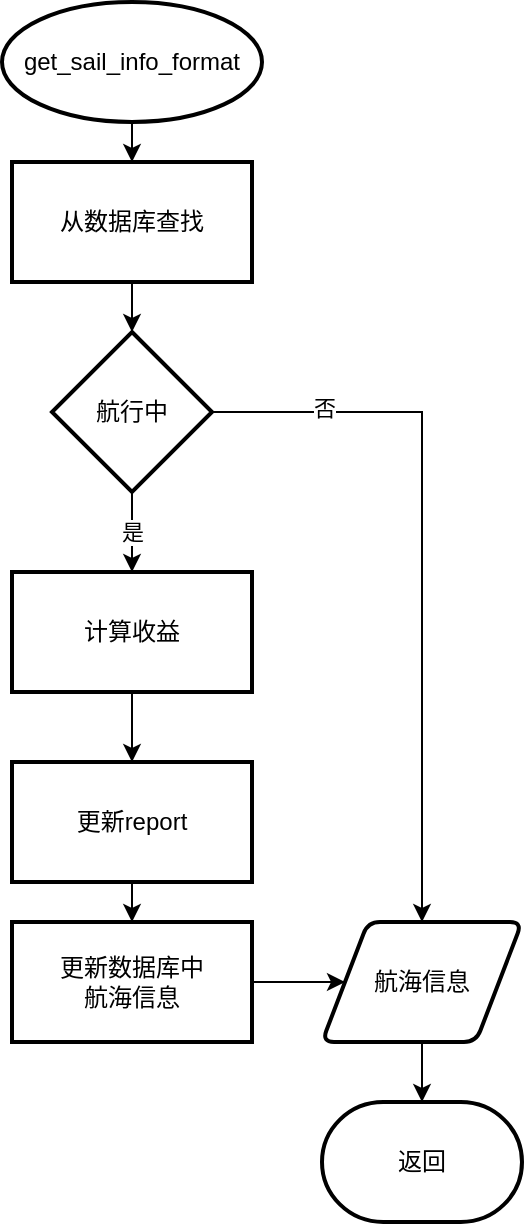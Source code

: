<mxfile version="21.5.0" type="github" pages="7">
  <diagram name="获取航行信息" id="BuDtsLv1tk2fQ_eDWFJz">
    <mxGraphModel dx="1050" dy="549" grid="1" gridSize="10" guides="1" tooltips="1" connect="1" arrows="1" fold="1" page="1" pageScale="1" pageWidth="827" pageHeight="1169" math="0" shadow="0">
      <root>
        <mxCell id="0" />
        <mxCell id="1" parent="0" />
        <mxCell id="IcfusfoZtT6-0QbuLjmA-12" value="" style="edgeStyle=orthogonalEdgeStyle;rounded=0;orthogonalLoop=1;jettySize=auto;html=1;" edge="1" parent="1" source="IcfusfoZtT6-0QbuLjmA-1" target="IcfusfoZtT6-0QbuLjmA-11">
          <mxGeometry relative="1" as="geometry" />
        </mxCell>
        <mxCell id="IcfusfoZtT6-0QbuLjmA-1" value="get_sail_info_format" style="strokeWidth=2;html=1;shape=mxgraph.flowchart.start_1;whiteSpace=wrap;" vertex="1" parent="1">
          <mxGeometry x="340" y="150" width="130" height="60" as="geometry" />
        </mxCell>
        <mxCell id="IcfusfoZtT6-0QbuLjmA-7" value="是" style="edgeStyle=orthogonalEdgeStyle;rounded=0;orthogonalLoop=1;jettySize=auto;html=1;" edge="1" parent="1" source="IcfusfoZtT6-0QbuLjmA-4" target="IcfusfoZtT6-0QbuLjmA-6">
          <mxGeometry relative="1" as="geometry" />
        </mxCell>
        <mxCell id="IcfusfoZtT6-0QbuLjmA-15" value="" style="edgeStyle=orthogonalEdgeStyle;rounded=0;orthogonalLoop=1;jettySize=auto;html=1;" edge="1" parent="1" source="IcfusfoZtT6-0QbuLjmA-4" target="VdDBLM9TvoGT_zF-i7r4-7">
          <mxGeometry relative="1" as="geometry">
            <mxPoint x="560" y="620" as="targetPoint" />
          </mxGeometry>
        </mxCell>
        <mxCell id="IcfusfoZtT6-0QbuLjmA-16" value="否" style="edgeLabel;html=1;align=center;verticalAlign=middle;resizable=0;points=[];" vertex="1" connectable="0" parent="IcfusfoZtT6-0QbuLjmA-15">
          <mxGeometry x="-0.689" y="2" relative="1" as="geometry">
            <mxPoint as="offset" />
          </mxGeometry>
        </mxCell>
        <mxCell id="IcfusfoZtT6-0QbuLjmA-4" value="航行中" style="rhombus;whiteSpace=wrap;html=1;strokeWidth=2;" vertex="1" parent="1">
          <mxGeometry x="365" y="315" width="80" height="80" as="geometry" />
        </mxCell>
        <mxCell id="VdDBLM9TvoGT_zF-i7r4-3" value="" style="edgeStyle=orthogonalEdgeStyle;rounded=0;orthogonalLoop=1;jettySize=auto;html=1;" edge="1" parent="1" source="IcfusfoZtT6-0QbuLjmA-6" target="VdDBLM9TvoGT_zF-i7r4-2">
          <mxGeometry relative="1" as="geometry" />
        </mxCell>
        <mxCell id="IcfusfoZtT6-0QbuLjmA-6" value="计算收益" style="whiteSpace=wrap;html=1;strokeWidth=2;" vertex="1" parent="1">
          <mxGeometry x="345" y="435" width="120" height="60" as="geometry" />
        </mxCell>
        <mxCell id="VdDBLM9TvoGT_zF-i7r4-9" value="" style="edgeStyle=orthogonalEdgeStyle;rounded=0;orthogonalLoop=1;jettySize=auto;html=1;" edge="1" parent="1" source="IcfusfoZtT6-0QbuLjmA-8" target="VdDBLM9TvoGT_zF-i7r4-7">
          <mxGeometry relative="1" as="geometry" />
        </mxCell>
        <mxCell id="IcfusfoZtT6-0QbuLjmA-8" value="更新数据库中&lt;br&gt;航海信息" style="whiteSpace=wrap;html=1;strokeWidth=2;" vertex="1" parent="1">
          <mxGeometry x="345" y="610" width="120" height="60" as="geometry" />
        </mxCell>
        <mxCell id="IcfusfoZtT6-0QbuLjmA-13" value="" style="edgeStyle=orthogonalEdgeStyle;rounded=0;orthogonalLoop=1;jettySize=auto;html=1;" edge="1" parent="1" source="IcfusfoZtT6-0QbuLjmA-11" target="IcfusfoZtT6-0QbuLjmA-4">
          <mxGeometry relative="1" as="geometry" />
        </mxCell>
        <mxCell id="IcfusfoZtT6-0QbuLjmA-11" value="从数据库查找" style="whiteSpace=wrap;html=1;strokeWidth=2;" vertex="1" parent="1">
          <mxGeometry x="345" y="230" width="120" height="60" as="geometry" />
        </mxCell>
        <mxCell id="IcfusfoZtT6-0QbuLjmA-18" value="返回" style="strokeWidth=2;html=1;shape=mxgraph.flowchart.terminator;whiteSpace=wrap;" vertex="1" parent="1">
          <mxGeometry x="500" y="700" width="100" height="60" as="geometry" />
        </mxCell>
        <mxCell id="VdDBLM9TvoGT_zF-i7r4-4" value="" style="edgeStyle=orthogonalEdgeStyle;rounded=0;orthogonalLoop=1;jettySize=auto;html=1;" edge="1" parent="1" source="VdDBLM9TvoGT_zF-i7r4-2" target="IcfusfoZtT6-0QbuLjmA-8">
          <mxGeometry relative="1" as="geometry" />
        </mxCell>
        <mxCell id="VdDBLM9TvoGT_zF-i7r4-2" value="更新report" style="whiteSpace=wrap;html=1;strokeWidth=2;" vertex="1" parent="1">
          <mxGeometry x="345" y="530" width="120" height="60" as="geometry" />
        </mxCell>
        <mxCell id="VdDBLM9TvoGT_zF-i7r4-8" value="" style="edgeStyle=orthogonalEdgeStyle;rounded=0;orthogonalLoop=1;jettySize=auto;html=1;" edge="1" parent="1" source="VdDBLM9TvoGT_zF-i7r4-7" target="IcfusfoZtT6-0QbuLjmA-18">
          <mxGeometry relative="1" as="geometry" />
        </mxCell>
        <mxCell id="VdDBLM9TvoGT_zF-i7r4-7" value="航海信息" style="shape=parallelogram;html=1;strokeWidth=2;perimeter=parallelogramPerimeter;whiteSpace=wrap;rounded=1;arcSize=12;size=0.23;" vertex="1" parent="1">
          <mxGeometry x="500" y="610" width="100" height="60" as="geometry" />
        </mxCell>
      </root>
    </mxGraphModel>
  </diagram>
  <diagram id="74frVBnMTGe42fBW71Bo" name="扩编">
    <mxGraphModel dx="1050" dy="549" grid="1" gridSize="10" guides="1" tooltips="1" connect="1" arrows="1" fold="1" page="1" pageScale="1" pageWidth="827" pageHeight="1169" math="0" shadow="0">
      <root>
        <mxCell id="0" />
        <mxCell id="1" parent="0" />
        <mxCell id="5LY2K9IQ6lJIgAVDFN41-3" value="" style="edgeStyle=orthogonalEdgeStyle;rounded=0;orthogonalLoop=1;jettySize=auto;html=1;" edge="1" parent="1" source="5LY2K9IQ6lJIgAVDFN41-1" target="5LY2K9IQ6lJIgAVDFN41-2">
          <mxGeometry relative="1" as="geometry" />
        </mxCell>
        <mxCell id="5LY2K9IQ6lJIgAVDFN41-1" value="expand_seat" style="strokeWidth=2;html=1;shape=mxgraph.flowchart.start_1;whiteSpace=wrap;" vertex="1" parent="1">
          <mxGeometry x="340" y="120" width="100" height="60" as="geometry" />
        </mxCell>
        <mxCell id="5LY2K9IQ6lJIgAVDFN41-5" value="是" style="edgeStyle=orthogonalEdgeStyle;rounded=0;orthogonalLoop=1;jettySize=auto;html=1;" edge="1" parent="1" source="5LY2K9IQ6lJIgAVDFN41-2" target="5LY2K9IQ6lJIgAVDFN41-4">
          <mxGeometry relative="1" as="geometry" />
        </mxCell>
        <mxCell id="5LY2K9IQ6lJIgAVDFN41-9" value="" style="edgeStyle=orthogonalEdgeStyle;rounded=0;orthogonalLoop=1;jettySize=auto;html=1;" edge="1" parent="1" source="5LY2K9IQ6lJIgAVDFN41-2" target="5LY2K9IQ6lJIgAVDFN41-8">
          <mxGeometry relative="1" as="geometry" />
        </mxCell>
        <mxCell id="5LY2K9IQ6lJIgAVDFN41-11" value="否" style="edgeLabel;html=1;align=center;verticalAlign=middle;resizable=0;points=[];" vertex="1" connectable="0" parent="5LY2K9IQ6lJIgAVDFN41-9">
          <mxGeometry x="-0.727" y="3" relative="1" as="geometry">
            <mxPoint as="offset" />
          </mxGeometry>
        </mxCell>
        <mxCell id="5LY2K9IQ6lJIgAVDFN41-2" value="是否满足解锁条件" style="rhombus;whiteSpace=wrap;html=1;strokeWidth=2;" vertex="1" parent="1">
          <mxGeometry x="350" y="210" width="80" height="80" as="geometry" />
        </mxCell>
        <mxCell id="5LY2K9IQ6lJIgAVDFN41-7" value="是" style="edgeStyle=orthogonalEdgeStyle;rounded=0;orthogonalLoop=1;jettySize=auto;html=1;" edge="1" parent="1" source="5LY2K9IQ6lJIgAVDFN41-4" target="5LY2K9IQ6lJIgAVDFN41-6">
          <mxGeometry relative="1" as="geometry" />
        </mxCell>
        <mxCell id="5LY2K9IQ6lJIgAVDFN41-10" style="edgeStyle=orthogonalEdgeStyle;rounded=0;orthogonalLoop=1;jettySize=auto;html=1;" edge="1" parent="1" source="5LY2K9IQ6lJIgAVDFN41-4" target="5LY2K9IQ6lJIgAVDFN41-8">
          <mxGeometry relative="1" as="geometry" />
        </mxCell>
        <mxCell id="5LY2K9IQ6lJIgAVDFN41-13" value="否" style="edgeLabel;html=1;align=center;verticalAlign=middle;resizable=0;points=[];" vertex="1" connectable="0" parent="5LY2K9IQ6lJIgAVDFN41-10">
          <mxGeometry x="-0.593" y="-2" relative="1" as="geometry">
            <mxPoint as="offset" />
          </mxGeometry>
        </mxCell>
        <mxCell id="5LY2K9IQ6lJIgAVDFN41-4" value="解锁消耗是否够" style="rhombus;whiteSpace=wrap;html=1;strokeWidth=2;" vertex="1" parent="1">
          <mxGeometry x="350" y="350" width="80" height="80" as="geometry" />
        </mxCell>
        <mxCell id="5LY2K9IQ6lJIgAVDFN41-16" value="" style="edgeStyle=orthogonalEdgeStyle;rounded=0;orthogonalLoop=1;jettySize=auto;html=1;" edge="1" parent="1" source="5LY2K9IQ6lJIgAVDFN41-6" target="5LY2K9IQ6lJIgAVDFN41-14">
          <mxGeometry relative="1" as="geometry" />
        </mxCell>
        <mxCell id="5LY2K9IQ6lJIgAVDFN41-6" value="在船只列表&lt;br&gt;添加一项" style="whiteSpace=wrap;html=1;strokeWidth=2;" vertex="1" parent="1">
          <mxGeometry x="330" y="480" width="120" height="60" as="geometry" />
        </mxCell>
        <mxCell id="5LY2K9IQ6lJIgAVDFN41-15" value="" style="edgeStyle=orthogonalEdgeStyle;rounded=0;orthogonalLoop=1;jettySize=auto;html=1;" edge="1" parent="1" source="5LY2K9IQ6lJIgAVDFN41-8" target="5LY2K9IQ6lJIgAVDFN41-14">
          <mxGeometry relative="1" as="geometry" />
        </mxCell>
        <mxCell id="5LY2K9IQ6lJIgAVDFN41-8" value="通知客户端" style="whiteSpace=wrap;html=1;strokeWidth=2;" vertex="1" parent="1">
          <mxGeometry x="500" y="570" width="120" height="60" as="geometry" />
        </mxCell>
        <mxCell id="5LY2K9IQ6lJIgAVDFN41-14" value="返回" style="strokeWidth=2;html=1;shape=mxgraph.flowchart.terminator;whiteSpace=wrap;" vertex="1" parent="1">
          <mxGeometry x="340" y="570" width="100" height="60" as="geometry" />
        </mxCell>
      </root>
    </mxGraphModel>
  </diagram>
  <diagram id="5wh7smMK9l22FX5Gv7-K" name="出发">
    <mxGraphModel dx="1050" dy="549" grid="1" gridSize="10" guides="1" tooltips="1" connect="1" arrows="1" fold="1" page="1" pageScale="1" pageWidth="827" pageHeight="1169" math="0" shadow="0">
      <root>
        <mxCell id="0" />
        <mxCell id="1" parent="0" />
        <mxCell id="V5co3mElqRv_OUSclAHP-2" value="" style="edgeStyle=orthogonalEdgeStyle;rounded=0;orthogonalLoop=1;jettySize=auto;html=1;" edge="1" parent="1" source="4qNL8Ib8xV7JxcAlDTKo-1" target="V5co3mElqRv_OUSclAHP-1">
          <mxGeometry relative="1" as="geometry" />
        </mxCell>
        <mxCell id="4qNL8Ib8xV7JxcAlDTKo-1" value="depart" style="strokeWidth=2;html=1;shape=mxgraph.flowchart.start_1;whiteSpace=wrap;" vertex="1" parent="1">
          <mxGeometry x="314" y="130" width="100" height="60" as="geometry" />
        </mxCell>
        <mxCell id="V5co3mElqRv_OUSclAHP-6" value="" style="edgeStyle=orthogonalEdgeStyle;rounded=0;orthogonalLoop=1;jettySize=auto;html=1;" edge="1" parent="1" source="V5co3mElqRv_OUSclAHP-1" target="V5co3mElqRv_OUSclAHP-5">
          <mxGeometry relative="1" as="geometry" />
        </mxCell>
        <mxCell id="V5co3mElqRv_OUSclAHP-1" value="获取航行信息" style="whiteSpace=wrap;html=1;strokeWidth=2;" vertex="1" parent="1">
          <mxGeometry x="304" y="210" width="120" height="60" as="geometry" />
        </mxCell>
        <mxCell id="V5co3mElqRv_OUSclAHP-8" value="是" style="edgeStyle=orthogonalEdgeStyle;rounded=0;orthogonalLoop=1;jettySize=auto;html=1;" edge="1" parent="1" source="V5co3mElqRv_OUSclAHP-5" target="V5co3mElqRv_OUSclAHP-7">
          <mxGeometry relative="1" as="geometry" />
        </mxCell>
        <mxCell id="V5co3mElqRv_OUSclAHP-16" value="" style="edgeStyle=orthogonalEdgeStyle;rounded=0;orthogonalLoop=1;jettySize=auto;html=1;" edge="1" parent="1" source="V5co3mElqRv_OUSclAHP-5" target="V5co3mElqRv_OUSclAHP-15">
          <mxGeometry relative="1" as="geometry" />
        </mxCell>
        <mxCell id="V5co3mElqRv_OUSclAHP-23" value="否" style="edgeLabel;html=1;align=center;verticalAlign=middle;resizable=0;points=[];" vertex="1" connectable="0" parent="V5co3mElqRv_OUSclAHP-16">
          <mxGeometry x="-0.851" y="3" relative="1" as="geometry">
            <mxPoint as="offset" />
          </mxGeometry>
        </mxCell>
        <mxCell id="V5co3mElqRv_OUSclAHP-5" value="船只列表&lt;br&gt;为空" style="rhombus;whiteSpace=wrap;html=1;strokeWidth=2;" vertex="1" parent="1">
          <mxGeometry x="324" y="290" width="80" height="80" as="geometry" />
        </mxCell>
        <mxCell id="V5co3mElqRv_OUSclAHP-10" value="是" style="edgeStyle=orthogonalEdgeStyle;rounded=0;orthogonalLoop=1;jettySize=auto;html=1;" edge="1" parent="1" source="V5co3mElqRv_OUSclAHP-7" target="V5co3mElqRv_OUSclAHP-9">
          <mxGeometry relative="1" as="geometry" />
        </mxCell>
        <mxCell id="V5co3mElqRv_OUSclAHP-21" style="edgeStyle=orthogonalEdgeStyle;rounded=0;orthogonalLoop=1;jettySize=auto;html=1;" edge="1" parent="1" source="V5co3mElqRv_OUSclAHP-7" target="V5co3mElqRv_OUSclAHP-15">
          <mxGeometry relative="1" as="geometry" />
        </mxCell>
        <mxCell id="V5co3mElqRv_OUSclAHP-22" value="否" style="edgeLabel;html=1;align=center;verticalAlign=middle;resizable=0;points=[];" vertex="1" connectable="0" parent="V5co3mElqRv_OUSclAHP-21">
          <mxGeometry x="-0.787" relative="1" as="geometry">
            <mxPoint as="offset" />
          </mxGeometry>
        </mxCell>
        <mxCell id="V5co3mElqRv_OUSclAHP-7" value="是否为&lt;br&gt;待命中状态" style="rhombus;whiteSpace=wrap;html=1;strokeWidth=2;" vertex="1" parent="1">
          <mxGeometry x="324" y="410" width="80" height="80" as="geometry" />
        </mxCell>
        <mxCell id="V5co3mElqRv_OUSclAHP-12" value="" style="edgeStyle=orthogonalEdgeStyle;rounded=0;orthogonalLoop=1;jettySize=auto;html=1;" edge="1" parent="1" source="V5co3mElqRv_OUSclAHP-9" target="V5co3mElqRv_OUSclAHP-11">
          <mxGeometry relative="1" as="geometry" />
        </mxCell>
        <mxCell id="V5co3mElqRv_OUSclAHP-9" value="设置开始时间" style="whiteSpace=wrap;html=1;strokeWidth=2;" vertex="1" parent="1">
          <mxGeometry x="304" y="540" width="120" height="60" as="geometry" />
        </mxCell>
        <mxCell id="V5co3mElqRv_OUSclAHP-14" value="" style="edgeStyle=orthogonalEdgeStyle;rounded=0;orthogonalLoop=1;jettySize=auto;html=1;" edge="1" parent="1" source="V5co3mElqRv_OUSclAHP-11" target="V5co3mElqRv_OUSclAHP-13">
          <mxGeometry relative="1" as="geometry" />
        </mxCell>
        <mxCell id="V5co3mElqRv_OUSclAHP-11" value="设置report更新时间" style="whiteSpace=wrap;html=1;strokeWidth=2;" vertex="1" parent="1">
          <mxGeometry x="304" y="630" width="120" height="60" as="geometry" />
        </mxCell>
        <mxCell id="V5co3mElqRv_OUSclAHP-19" value="" style="edgeStyle=orthogonalEdgeStyle;rounded=0;orthogonalLoop=1;jettySize=auto;html=1;" edge="1" parent="1" source="V5co3mElqRv_OUSclAHP-13" target="V5co3mElqRv_OUSclAHP-17">
          <mxGeometry relative="1" as="geometry" />
        </mxCell>
        <mxCell id="V5co3mElqRv_OUSclAHP-13" value="设置关卡id" style="whiteSpace=wrap;html=1;strokeWidth=2;" vertex="1" parent="1">
          <mxGeometry x="304" y="720" width="120" height="60" as="geometry" />
        </mxCell>
        <mxCell id="V5co3mElqRv_OUSclAHP-20" value="" style="edgeStyle=orthogonalEdgeStyle;rounded=0;orthogonalLoop=1;jettySize=auto;html=1;" edge="1" parent="1" source="V5co3mElqRv_OUSclAHP-15" target="V5co3mElqRv_OUSclAHP-17">
          <mxGeometry relative="1" as="geometry" />
        </mxCell>
        <mxCell id="V5co3mElqRv_OUSclAHP-15" value="通知客户端" style="whiteSpace=wrap;html=1;strokeWidth=2;" vertex="1" parent="1">
          <mxGeometry x="480" y="820" width="120" height="60" as="geometry" />
        </mxCell>
        <mxCell id="V5co3mElqRv_OUSclAHP-17" value="返回" style="strokeWidth=2;html=1;shape=mxgraph.flowchart.terminator;whiteSpace=wrap;" vertex="1" parent="1">
          <mxGeometry x="314" y="820" width="100" height="60" as="geometry" />
        </mxCell>
      </root>
    </mxGraphModel>
  </diagram>
  <diagram id="1CoDNfs33b-qFog8Wo22" name="返回">
    <mxGraphModel dx="1050" dy="549" grid="1" gridSize="10" guides="1" tooltips="1" connect="1" arrows="1" fold="1" page="1" pageScale="1" pageWidth="827" pageHeight="1169" math="0" shadow="0">
      <root>
        <mxCell id="0" />
        <mxCell id="1" parent="0" />
        <mxCell id="Ur5VGAwPh4IdgOv39sF1-2" value="" style="edgeStyle=orthogonalEdgeStyle;rounded=0;orthogonalLoop=1;jettySize=auto;html=1;" edge="1" parent="1" source="dO5zMzw6Ks4Knm49lhiv-1" target="Ur5VGAwPh4IdgOv39sF1-1">
          <mxGeometry relative="1" as="geometry" />
        </mxCell>
        <mxCell id="dO5zMzw6Ks4Knm49lhiv-1" value="go_back" style="strokeWidth=2;html=1;shape=mxgraph.flowchart.start_1;whiteSpace=wrap;" vertex="1" parent="1">
          <mxGeometry x="360" y="300" width="100" height="60" as="geometry" />
        </mxCell>
        <mxCell id="Ur5VGAwPh4IdgOv39sF1-6" value="" style="edgeStyle=orthogonalEdgeStyle;rounded=0;orthogonalLoop=1;jettySize=auto;html=1;" edge="1" parent="1" source="Ur5VGAwPh4IdgOv39sF1-1" target="Ur5VGAwPh4IdgOv39sF1-5">
          <mxGeometry relative="1" as="geometry" />
        </mxCell>
        <mxCell id="Ur5VGAwPh4IdgOv39sF1-1" value="获取航行信息" style="whiteSpace=wrap;html=1;strokeWidth=2;" vertex="1" parent="1">
          <mxGeometry x="350" y="390" width="120" height="60" as="geometry" />
        </mxCell>
        <mxCell id="Ur5VGAwPh4IdgOv39sF1-8" value="否" style="edgeStyle=orthogonalEdgeStyle;rounded=0;orthogonalLoop=1;jettySize=auto;html=1;" edge="1" parent="1" source="Ur5VGAwPh4IdgOv39sF1-5" target="Ur5VGAwPh4IdgOv39sF1-7">
          <mxGeometry relative="1" as="geometry" />
        </mxCell>
        <mxCell id="Ur5VGAwPh4IdgOv39sF1-13" value="" style="edgeStyle=orthogonalEdgeStyle;rounded=0;orthogonalLoop=1;jettySize=auto;html=1;" edge="1" parent="1" source="Ur5VGAwPh4IdgOv39sF1-5" target="Ur5VGAwPh4IdgOv39sF1-12">
          <mxGeometry relative="1" as="geometry" />
        </mxCell>
        <mxCell id="Ur5VGAwPh4IdgOv39sF1-19" value="是" style="edgeLabel;html=1;align=center;verticalAlign=middle;resizable=0;points=[];" vertex="1" connectable="0" parent="Ur5VGAwPh4IdgOv39sF1-13">
          <mxGeometry x="-0.776" y="3" relative="1" as="geometry">
            <mxPoint as="offset" />
          </mxGeometry>
        </mxCell>
        <mxCell id="Ur5VGAwPh4IdgOv39sF1-5" value="航行开始时间为0" style="rhombus;whiteSpace=wrap;html=1;strokeWidth=2;" vertex="1" parent="1">
          <mxGeometry x="370" y="480" width="80" height="80" as="geometry" />
        </mxCell>
        <mxCell id="Ur5VGAwPh4IdgOv39sF1-16" value="是" style="edgeStyle=orthogonalEdgeStyle;rounded=0;orthogonalLoop=1;jettySize=auto;html=1;" edge="1" parent="1" source="Ur5VGAwPh4IdgOv39sF1-7" target="Ur5VGAwPh4IdgOv39sF1-15">
          <mxGeometry relative="1" as="geometry" />
        </mxCell>
        <mxCell id="Ur5VGAwPh4IdgOv39sF1-17" style="edgeStyle=orthogonalEdgeStyle;rounded=0;orthogonalLoop=1;jettySize=auto;html=1;" edge="1" parent="1" source="Ur5VGAwPh4IdgOv39sF1-7" target="Ur5VGAwPh4IdgOv39sF1-12">
          <mxGeometry relative="1" as="geometry" />
        </mxCell>
        <mxCell id="Ur5VGAwPh4IdgOv39sF1-18" value="否" style="edgeLabel;html=1;align=center;verticalAlign=middle;resizable=0;points=[];" vertex="1" connectable="0" parent="Ur5VGAwPh4IdgOv39sF1-17">
          <mxGeometry x="-0.65" relative="1" as="geometry">
            <mxPoint as="offset" />
          </mxGeometry>
        </mxCell>
        <mxCell id="Ur5VGAwPh4IdgOv39sF1-7" value="开始返回时间为0" style="rhombus;whiteSpace=wrap;html=1;strokeWidth=2;" vertex="1" parent="1">
          <mxGeometry x="370" y="630" width="80" height="80" as="geometry" />
        </mxCell>
        <mxCell id="51WSs1Zet3Bs0YwwREDG-6" value="" style="edgeStyle=orthogonalEdgeStyle;rounded=0;orthogonalLoop=1;jettySize=auto;html=1;" edge="1" parent="1" source="Ur5VGAwPh4IdgOv39sF1-12" target="51WSs1Zet3Bs0YwwREDG-4">
          <mxGeometry relative="1" as="geometry" />
        </mxCell>
        <mxCell id="Ur5VGAwPh4IdgOv39sF1-12" value="通知客户端" style="whiteSpace=wrap;html=1;strokeWidth=2;" vertex="1" parent="1">
          <mxGeometry x="500" y="1079" width="120" height="60" as="geometry" />
        </mxCell>
        <mxCell id="Ur5VGAwPh4IdgOv39sF1-22" value="" style="edgeStyle=orthogonalEdgeStyle;rounded=0;orthogonalLoop=1;jettySize=auto;html=1;" edge="1" parent="1" source="Ur5VGAwPh4IdgOv39sF1-15" target="Ur5VGAwPh4IdgOv39sF1-21">
          <mxGeometry relative="1" as="geometry" />
        </mxCell>
        <mxCell id="Ur5VGAwPh4IdgOv39sF1-15" value="更新report" style="whiteSpace=wrap;html=1;strokeWidth=2;" vertex="1" parent="1">
          <mxGeometry x="350" y="770" width="120" height="60" as="geometry" />
        </mxCell>
        <mxCell id="51WSs1Zet3Bs0YwwREDG-2" value="" style="edgeStyle=orthogonalEdgeStyle;rounded=0;orthogonalLoop=1;jettySize=auto;html=1;" edge="1" parent="1" source="Ur5VGAwPh4IdgOv39sF1-21" target="51WSs1Zet3Bs0YwwREDG-1">
          <mxGeometry relative="1" as="geometry" />
        </mxCell>
        <mxCell id="Ur5VGAwPh4IdgOv39sF1-21" value="设置更新时间" style="whiteSpace=wrap;html=1;strokeWidth=2;" vertex="1" parent="1">
          <mxGeometry x="350" y="880" width="120" height="60" as="geometry" />
        </mxCell>
        <mxCell id="51WSs1Zet3Bs0YwwREDG-5" value="" style="edgeStyle=orthogonalEdgeStyle;rounded=0;orthogonalLoop=1;jettySize=auto;html=1;" edge="1" parent="1" source="51WSs1Zet3Bs0YwwREDG-1" target="51WSs1Zet3Bs0YwwREDG-4">
          <mxGeometry relative="1" as="geometry" />
        </mxCell>
        <mxCell id="51WSs1Zet3Bs0YwwREDG-1" value="设置开始返航时间" style="whiteSpace=wrap;html=1;strokeWidth=2;" vertex="1" parent="1">
          <mxGeometry x="350" y="980" width="120" height="60" as="geometry" />
        </mxCell>
        <mxCell id="51WSs1Zet3Bs0YwwREDG-4" value="返回" style="strokeWidth=2;html=1;shape=mxgraph.flowchart.terminator;whiteSpace=wrap;" vertex="1" parent="1">
          <mxGeometry x="360" y="1079" width="100" height="60" as="geometry" />
        </mxCell>
      </root>
    </mxGraphModel>
  </diagram>
  <diagram id="li1IOLQzTWZTElSYPlJl" name="确认航海报告">
    <mxGraphModel dx="1050" dy="549" grid="1" gridSize="10" guides="1" tooltips="1" connect="1" arrows="1" fold="1" page="1" pageScale="1" pageWidth="827" pageHeight="1169" math="0" shadow="0">
      <root>
        <mxCell id="0" />
        <mxCell id="1" parent="0" />
        <mxCell id="GV4HgJC4a8OqcQO92F_3-2" value="" style="edgeStyle=orthogonalEdgeStyle;rounded=0;orthogonalLoop=1;jettySize=auto;html=1;" edge="1" parent="1" source="sPYKadZklfbKjGO8rOPf-1" target="GV4HgJC4a8OqcQO92F_3-1">
          <mxGeometry relative="1" as="geometry" />
        </mxCell>
        <mxCell id="sPYKadZklfbKjGO8rOPf-1" value="confirm_report" style="strokeWidth=2;html=1;shape=mxgraph.flowchart.start_1;whiteSpace=wrap;" vertex="1" parent="1">
          <mxGeometry x="330" y="80" width="100" height="60" as="geometry" />
        </mxCell>
        <mxCell id="GV4HgJC4a8OqcQO92F_3-4" value="" style="edgeStyle=orthogonalEdgeStyle;rounded=0;orthogonalLoop=1;jettySize=auto;html=1;" edge="1" parent="1" source="GV4HgJC4a8OqcQO92F_3-1" target="GV4HgJC4a8OqcQO92F_3-3">
          <mxGeometry relative="1" as="geometry" />
        </mxCell>
        <mxCell id="GV4HgJC4a8OqcQO92F_3-1" value="获取航行信息" style="whiteSpace=wrap;html=1;strokeWidth=2;" vertex="1" parent="1">
          <mxGeometry x="320" y="160" width="120" height="60" as="geometry" />
        </mxCell>
        <mxCell id="GV4HgJC4a8OqcQO92F_3-6" value="" style="edgeStyle=orthogonalEdgeStyle;rounded=0;orthogonalLoop=1;jettySize=auto;html=1;" edge="1" parent="1" source="GV4HgJC4a8OqcQO92F_3-3" target="GV4HgJC4a8OqcQO92F_3-5">
          <mxGeometry relative="1" as="geometry" />
        </mxCell>
        <mxCell id="GV4HgJC4a8OqcQO92F_3-3" value="计算航行结束时间" style="whiteSpace=wrap;html=1;strokeWidth=2;" vertex="1" parent="1">
          <mxGeometry x="320" y="240" width="120" height="60" as="geometry" />
        </mxCell>
        <mxCell id="GV4HgJC4a8OqcQO92F_3-8" value="" style="edgeStyle=orthogonalEdgeStyle;rounded=0;orthogonalLoop=1;jettySize=auto;html=1;" edge="1" parent="1" source="GV4HgJC4a8OqcQO92F_3-5" target="GV4HgJC4a8OqcQO92F_3-7">
          <mxGeometry relative="1" as="geometry" />
        </mxCell>
        <mxCell id="GV4HgJC4a8OqcQO92F_3-11" value="是" style="edgeLabel;html=1;align=center;verticalAlign=middle;resizable=0;points=[];" vertex="1" connectable="0" parent="GV4HgJC4a8OqcQO92F_3-8">
          <mxGeometry x="-0.245" y="-3" relative="1" as="geometry">
            <mxPoint as="offset" />
          </mxGeometry>
        </mxCell>
        <mxCell id="GV4HgJC4a8OqcQO92F_3-13" value="" style="edgeStyle=orthogonalEdgeStyle;rounded=0;orthogonalLoop=1;jettySize=auto;html=1;" edge="1" parent="1" source="GV4HgJC4a8OqcQO92F_3-5" target="GV4HgJC4a8OqcQO92F_3-12">
          <mxGeometry relative="1" as="geometry" />
        </mxCell>
        <mxCell id="GV4HgJC4a8OqcQO92F_3-19" value="否" style="edgeLabel;html=1;align=center;verticalAlign=middle;resizable=0;points=[];" vertex="1" connectable="0" parent="GV4HgJC4a8OqcQO92F_3-13">
          <mxGeometry x="-0.835" y="2" relative="1" as="geometry">
            <mxPoint as="offset" />
          </mxGeometry>
        </mxCell>
        <mxCell id="GV4HgJC4a8OqcQO92F_3-5" value="是否&lt;br&gt;返回中" style="rhombus;whiteSpace=wrap;html=1;strokeWidth=2;" vertex="1" parent="1">
          <mxGeometry x="340" y="330" width="80" height="80" as="geometry" />
        </mxCell>
        <mxCell id="GV4HgJC4a8OqcQO92F_3-10" value="是" style="edgeStyle=orthogonalEdgeStyle;rounded=0;orthogonalLoop=1;jettySize=auto;html=1;" edge="1" parent="1" source="GV4HgJC4a8OqcQO92F_3-7" target="GV4HgJC4a8OqcQO92F_3-9">
          <mxGeometry relative="1" as="geometry" />
        </mxCell>
        <mxCell id="GV4HgJC4a8OqcQO92F_3-17" style="edgeStyle=orthogonalEdgeStyle;rounded=0;orthogonalLoop=1;jettySize=auto;html=1;" edge="1" parent="1" source="GV4HgJC4a8OqcQO92F_3-7" target="GV4HgJC4a8OqcQO92F_3-12">
          <mxGeometry relative="1" as="geometry" />
        </mxCell>
        <mxCell id="GV4HgJC4a8OqcQO92F_3-18" value="否" style="edgeLabel;html=1;align=center;verticalAlign=middle;resizable=0;points=[];" vertex="1" connectable="0" parent="GV4HgJC4a8OqcQO92F_3-17">
          <mxGeometry x="-0.719" relative="1" as="geometry">
            <mxPoint as="offset" />
          </mxGeometry>
        </mxCell>
        <mxCell id="GV4HgJC4a8OqcQO92F_3-7" value="是否已到&lt;br&gt;返回时间" style="rhombus;whiteSpace=wrap;html=1;strokeWidth=2;" vertex="1" parent="1">
          <mxGeometry x="340" y="450" width="80" height="80" as="geometry" />
        </mxCell>
        <mxCell id="GV4HgJC4a8OqcQO92F_3-15" value="" style="edgeStyle=orthogonalEdgeStyle;rounded=0;orthogonalLoop=1;jettySize=auto;html=1;" edge="1" parent="1" source="GV4HgJC4a8OqcQO92F_3-9" target="GV4HgJC4a8OqcQO92F_3-14">
          <mxGeometry relative="1" as="geometry" />
        </mxCell>
        <mxCell id="GV4HgJC4a8OqcQO92F_3-9" value="发放奖励" style="whiteSpace=wrap;html=1;strokeWidth=2;" vertex="1" parent="1">
          <mxGeometry x="320" y="570" width="120" height="60" as="geometry" />
        </mxCell>
        <mxCell id="GV4HgJC4a8OqcQO92F_3-16" value="" style="edgeStyle=orthogonalEdgeStyle;rounded=0;orthogonalLoop=1;jettySize=auto;html=1;" edge="1" parent="1" source="GV4HgJC4a8OqcQO92F_3-12" target="GV4HgJC4a8OqcQO92F_3-14">
          <mxGeometry relative="1" as="geometry" />
        </mxCell>
        <mxCell id="GV4HgJC4a8OqcQO92F_3-12" value="通知客户端" style="whiteSpace=wrap;html=1;strokeWidth=2;" vertex="1" parent="1">
          <mxGeometry x="470" y="660" width="120" height="60" as="geometry" />
        </mxCell>
        <mxCell id="GV4HgJC4a8OqcQO92F_3-14" value="返回" style="strokeWidth=2;html=1;shape=mxgraph.flowchart.terminator;whiteSpace=wrap;" vertex="1" parent="1">
          <mxGeometry x="330" y="660" width="100" height="60" as="geometry" />
        </mxCell>
      </root>
    </mxGraphModel>
  </diagram>
  <diagram id="JpXBaiCbRVSDIp1v3q8o" name="编制">
    <mxGraphModel dx="1050" dy="549" grid="1" gridSize="10" guides="1" tooltips="1" connect="1" arrows="1" fold="1" page="1" pageScale="1" pageWidth="827" pageHeight="1169" math="0" shadow="0">
      <root>
        <mxCell id="0" />
        <mxCell id="1" parent="0" />
        <mxCell id="Ky0-GuU9Fk6dEcHhmHHh-2" value="" style="edgeStyle=orthogonalEdgeStyle;rounded=0;orthogonalLoop=1;jettySize=auto;html=1;" edge="1" parent="1" source="bVIQirx_SqrjynpEX297-1" target="Ky0-GuU9Fk6dEcHhmHHh-1">
          <mxGeometry relative="1" as="geometry" />
        </mxCell>
        <mxCell id="bVIQirx_SqrjynpEX297-1" value="activate_ship" style="strokeWidth=2;html=1;shape=mxgraph.flowchart.start_1;whiteSpace=wrap;" vertex="1" parent="1">
          <mxGeometry x="314" y="80" width="100" height="60" as="geometry" />
        </mxCell>
        <mxCell id="Ky0-GuU9Fk6dEcHhmHHh-1" value="获取航行信息" style="whiteSpace=wrap;html=1;strokeWidth=2;" vertex="1" parent="1">
          <mxGeometry x="304" y="180" width="120" height="60" as="geometry" />
        </mxCell>
      </root>
    </mxGraphModel>
  </diagram>
  <diagram id="QAEkjXWtggVgn4WnHlh9" name="第 7 页">
    <mxGraphModel dx="1050" dy="549" grid="1" gridSize="10" guides="1" tooltips="1" connect="1" arrows="1" fold="1" page="1" pageScale="1" pageWidth="827" pageHeight="1169" math="0" shadow="0">
      <root>
        <mxCell id="0" />
        <mxCell id="1" parent="0" />
      </root>
    </mxGraphModel>
  </diagram>
</mxfile>
